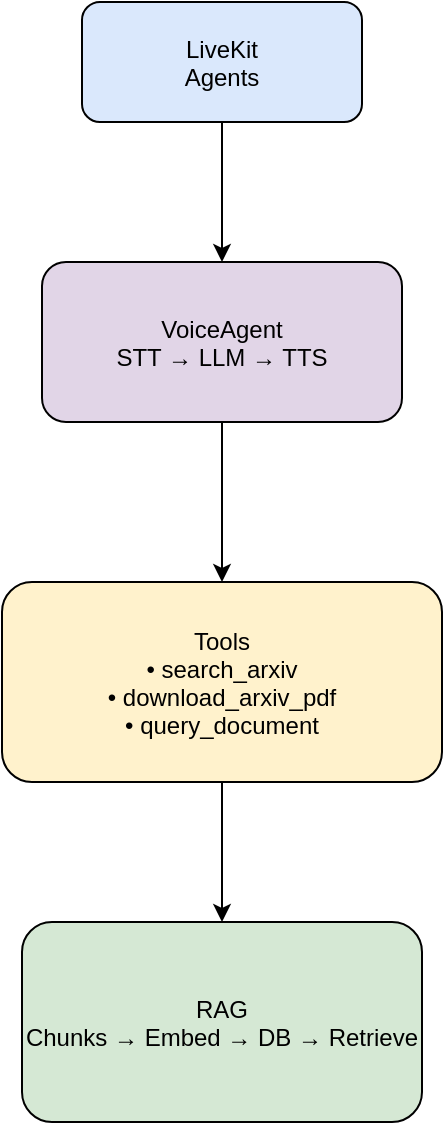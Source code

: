 <mxfile>
    <diagram id="6OnjYjoKA-bilx30AsjJ" name="Page-1">
        <mxGraphModel dx="1092" dy="1139" grid="1" gridSize="10" guides="1" tooltips="1" connect="1" arrows="1" fold="1" page="1" pageScale="1" pageWidth="850" pageHeight="1100" math="0" shadow="0">
            <root>
                <mxCell id="0"/>
                <mxCell id="1" parent="0"/>
                <mxCell id="6" value="LiveKit&#xa;Agents" style="rounded=1;fillColor=#dae8fc" vertex="1" parent="1">
                    <mxGeometry x="210" y="60" width="140" height="60" as="geometry"/>
                </mxCell>
                <mxCell id="7" value="VoiceAgent&#xa;STT → LLM → TTS" style="rounded=1;fillColor=#e1d5e7" vertex="1" parent="1">
                    <mxGeometry x="190" y="190" width="180" height="80" as="geometry"/>
                </mxCell>
                <mxCell id="8" value="Tools&#xa;• search_arxiv&#xa;• download_arxiv_pdf&#xa;• query_document" style="rounded=1;fillColor=#fff2cc" vertex="1" parent="1">
                    <mxGeometry x="170" y="350" width="220" height="100" as="geometry"/>
                </mxCell>
                <mxCell id="9" value="RAG&#xa;Chunks → Embed → DB → Retrieve" style="rounded=1;fillColor=#d5e8d4" vertex="1" parent="1">
                    <mxGeometry x="180" y="520" width="200" height="100" as="geometry"/>
                </mxCell>
                <mxCell id="10" style="edgeStyle=orthogonalEdgeStyle;rounded=0;" edge="1" parent="1" source="6" target="7">
                    <mxGeometry relative="1" as="geometry"/>
                </mxCell>
                <mxCell id="11" style="edgeStyle=orthogonalEdgeStyle;rounded=0;" edge="1" parent="1" source="7" target="8">
                    <mxGeometry relative="1" as="geometry"/>
                </mxCell>
                <mxCell id="12" style="edgeStyle=orthogonalEdgeStyle;rounded=0;" edge="1" parent="1" source="8" target="9">
                    <mxGeometry relative="1" as="geometry"/>
                </mxCell>
            </root>
        </mxGraphModel>
    </diagram>
</mxfile>